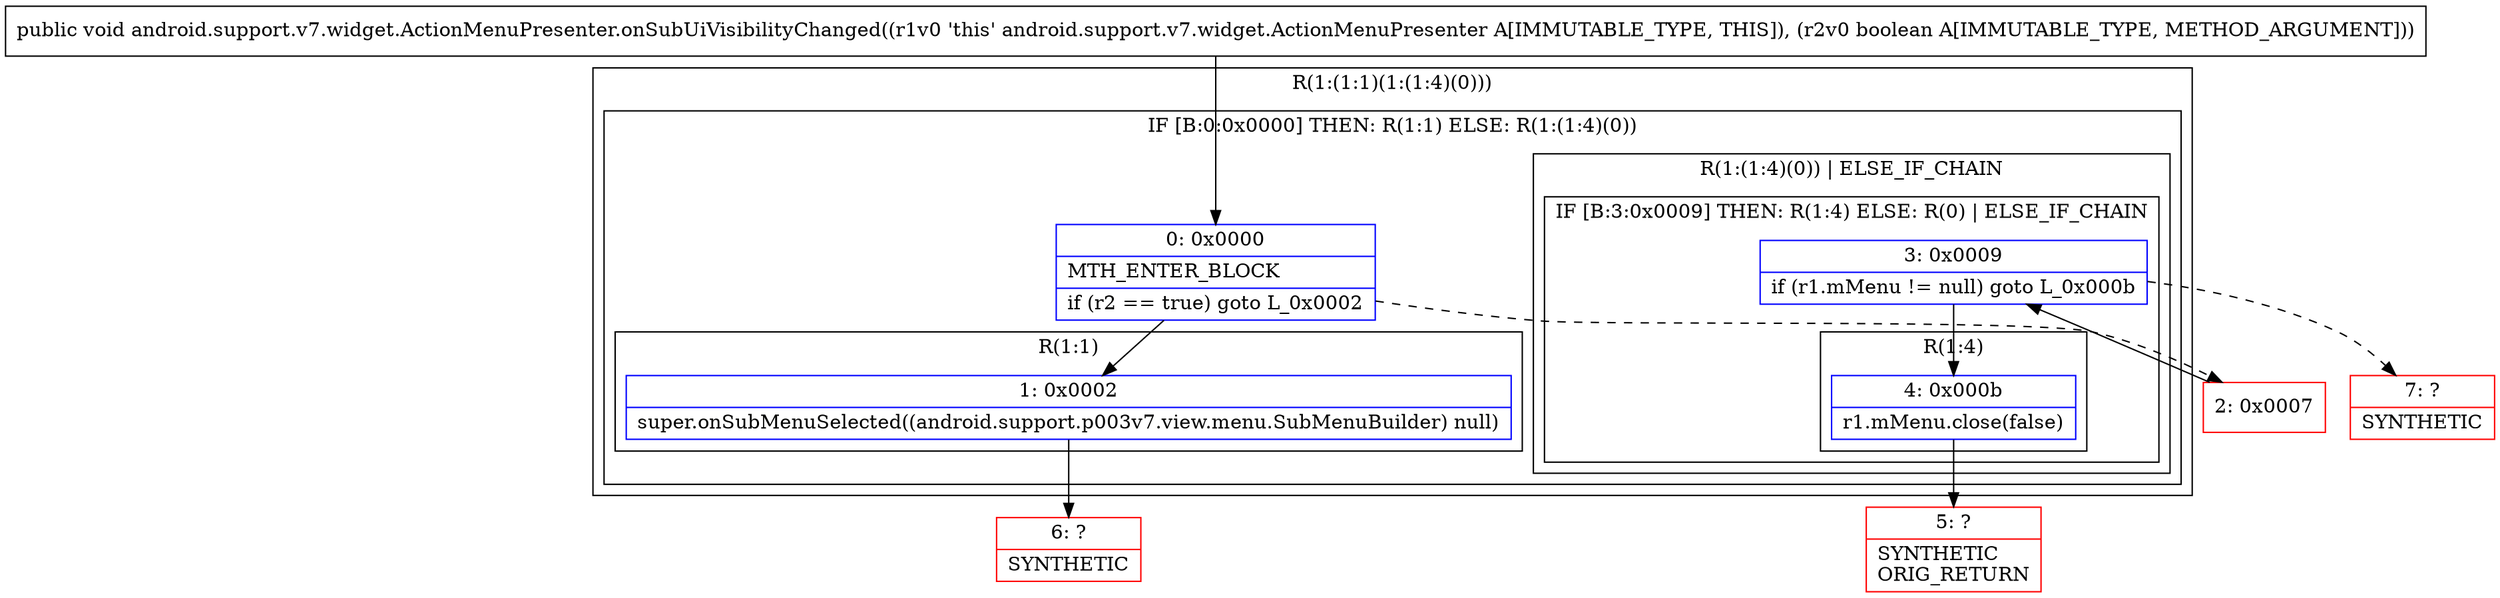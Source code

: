 digraph "CFG forandroid.support.v7.widget.ActionMenuPresenter.onSubUiVisibilityChanged(Z)V" {
subgraph cluster_Region_1675433036 {
label = "R(1:(1:1)(1:(1:4)(0)))";
node [shape=record,color=blue];
subgraph cluster_IfRegion_1658742834 {
label = "IF [B:0:0x0000] THEN: R(1:1) ELSE: R(1:(1:4)(0))";
node [shape=record,color=blue];
Node_0 [shape=record,label="{0\:\ 0x0000|MTH_ENTER_BLOCK\l|if (r2 == true) goto L_0x0002\l}"];
subgraph cluster_Region_1139157972 {
label = "R(1:1)";
node [shape=record,color=blue];
Node_1 [shape=record,label="{1\:\ 0x0002|super.onSubMenuSelected((android.support.p003v7.view.menu.SubMenuBuilder) null)\l}"];
}
subgraph cluster_Region_869152550 {
label = "R(1:(1:4)(0)) | ELSE_IF_CHAIN\l";
node [shape=record,color=blue];
subgraph cluster_IfRegion_951728743 {
label = "IF [B:3:0x0009] THEN: R(1:4) ELSE: R(0) | ELSE_IF_CHAIN\l";
node [shape=record,color=blue];
Node_3 [shape=record,label="{3\:\ 0x0009|if (r1.mMenu != null) goto L_0x000b\l}"];
subgraph cluster_Region_691296954 {
label = "R(1:4)";
node [shape=record,color=blue];
Node_4 [shape=record,label="{4\:\ 0x000b|r1.mMenu.close(false)\l}"];
}
subgraph cluster_Region_1535012035 {
label = "R(0)";
node [shape=record,color=blue];
}
}
}
}
}
Node_2 [shape=record,color=red,label="{2\:\ 0x0007}"];
Node_5 [shape=record,color=red,label="{5\:\ ?|SYNTHETIC\lORIG_RETURN\l}"];
Node_6 [shape=record,color=red,label="{6\:\ ?|SYNTHETIC\l}"];
Node_7 [shape=record,color=red,label="{7\:\ ?|SYNTHETIC\l}"];
MethodNode[shape=record,label="{public void android.support.v7.widget.ActionMenuPresenter.onSubUiVisibilityChanged((r1v0 'this' android.support.v7.widget.ActionMenuPresenter A[IMMUTABLE_TYPE, THIS]), (r2v0 boolean A[IMMUTABLE_TYPE, METHOD_ARGUMENT])) }"];
MethodNode -> Node_0;
Node_0 -> Node_1;
Node_0 -> Node_2[style=dashed];
Node_1 -> Node_6;
Node_3 -> Node_4;
Node_3 -> Node_7[style=dashed];
Node_4 -> Node_5;
Node_2 -> Node_3;
}

